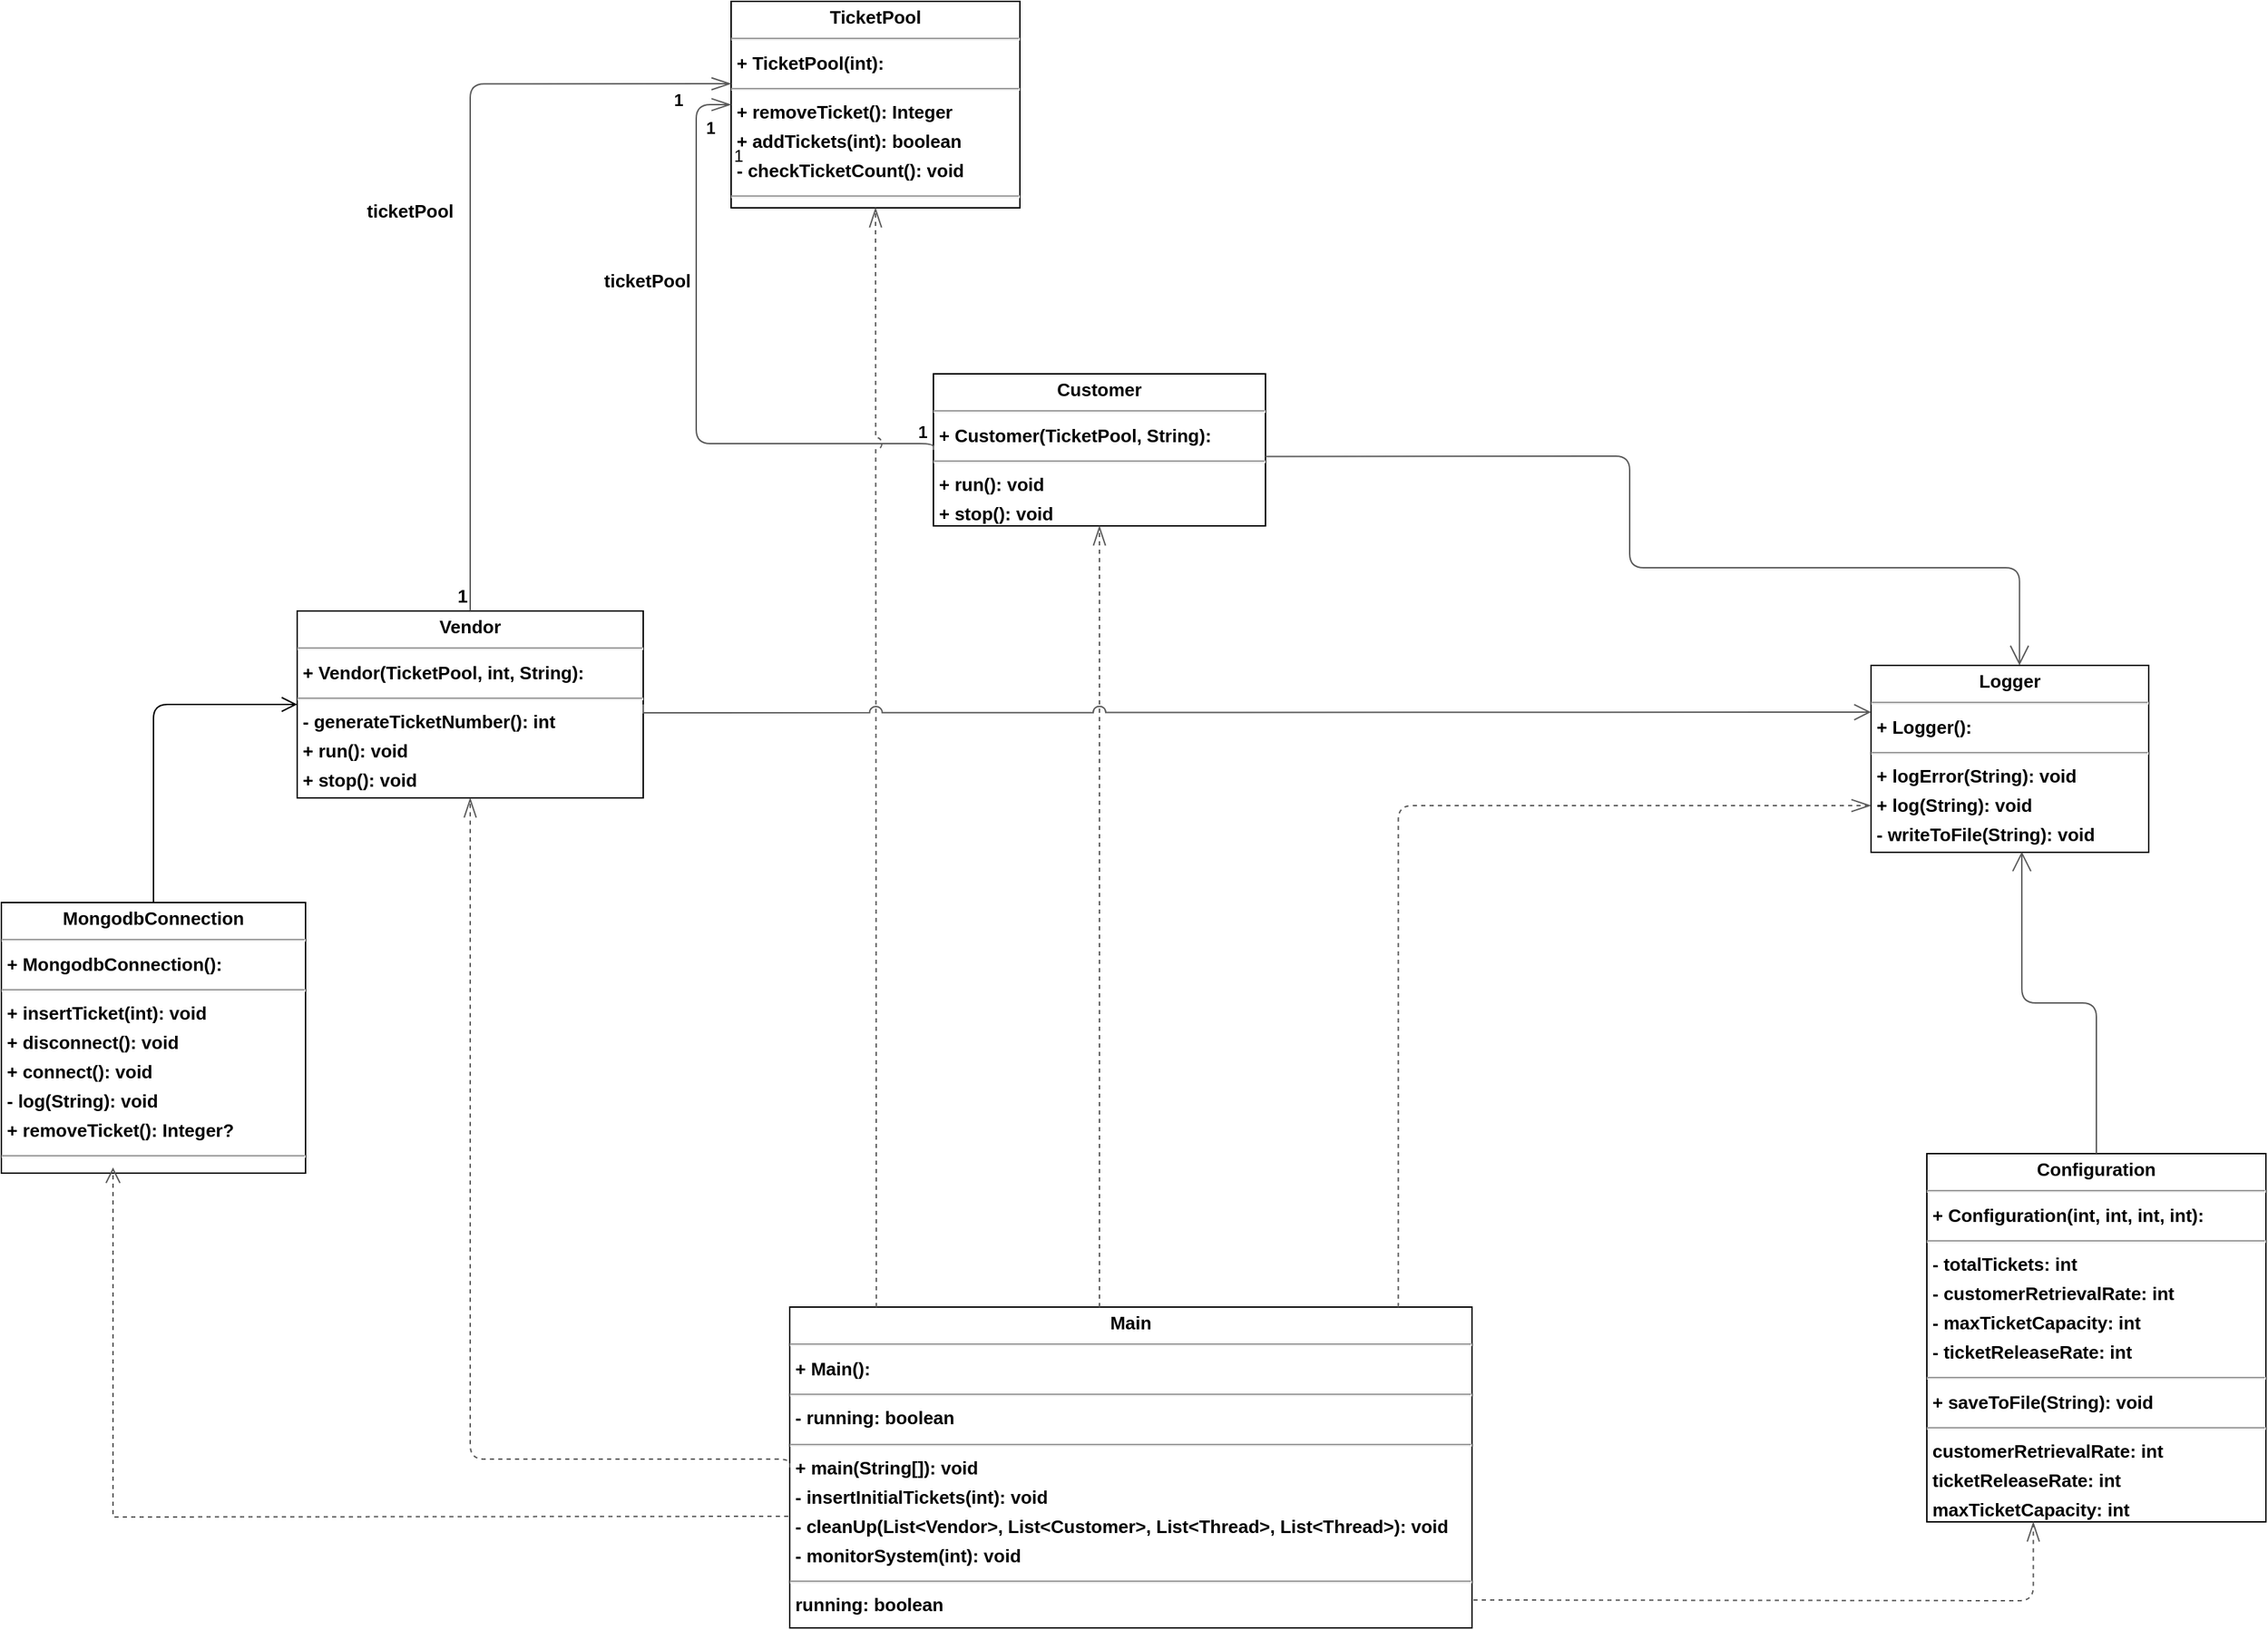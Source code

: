 <mxfile version="25.0.1">
  <diagram id="lybHFRLp2wUZlOsXpRwI" name="Page-1">
    <mxGraphModel dx="3807" dy="1825" grid="1" gridSize="10" guides="1" tooltips="1" connect="1" arrows="1" fold="1" page="0" pageScale="1" pageWidth="827" pageHeight="1169" background="none" math="0" shadow="0">
      <root>
        <mxCell id="0" />
        <mxCell id="1" parent="0" />
        <mxCell id="node4" value="&lt;p style=&quot;margin:0px;margin-top:4px;text-align:center;&quot;&gt;&lt;span&gt;Configuration&lt;/span&gt;&lt;/p&gt;&lt;hr&gt;&lt;p style=&quot;margin:0 0 0 4px;line-height:1.6;&quot;&gt;+ Configuration(int, int, int, int): &lt;/p&gt;&lt;hr&gt;&lt;p style=&quot;margin:0 0 0 4px;line-height:1.6;&quot;&gt;- totalTickets: int&lt;br&gt;- customerRetrievalRate: int&lt;br&gt;- maxTicketCapacity: int&lt;br&gt;- ticketReleaseRate: int&lt;/p&gt;&lt;hr&gt;&lt;p style=&quot;margin:0 0 0 4px;line-height:1.6;&quot;&gt;+ saveToFile(String): void&lt;/p&gt;&lt;hr&gt;&lt;p style=&quot;margin:0 0 0 4px;line-height:1.6;&quot;&gt; customerRetrievalRate: int&lt;br&gt; ticketReleaseRate: int&lt;br&gt; maxTicketCapacity: int&lt;br&gt; totalTickets: int&lt;/p&gt;" style="verticalAlign=top;align=left;overflow=fill;fontSize=13;fontFamily=Helvetica;html=1;rounded=0;shadow=0;comic=0;labelBackgroundColor=none;strokeWidth=1;fontStyle=1" parent="1" vertex="1">
          <mxGeometry x="330" y="800" width="243" height="264" as="geometry" />
        </mxCell>
        <mxCell id="node0" value="&lt;p style=&quot;margin:0px;margin-top:4px;text-align:center;&quot;&gt;&lt;span&gt;Customer&lt;/span&gt;&lt;/p&gt;&lt;hr&gt;&lt;p style=&quot;margin:0 0 0 4px;line-height:1.6;&quot;&gt;+ Customer(TicketPool, String): &lt;/p&gt;&lt;hr&gt;&lt;p style=&quot;margin:0 0 0 4px;line-height:1.6;&quot;&gt;+ run(): void&lt;br&gt;+ stop(): void&lt;/p&gt;" style="verticalAlign=top;align=left;overflow=fill;fontSize=13;fontFamily=Helvetica;html=1;rounded=0;shadow=0;comic=0;labelBackgroundColor=none;strokeWidth=1;fontStyle=1" parent="1" vertex="1">
          <mxGeometry x="-382" y="241" width="238" height="109" as="geometry" />
        </mxCell>
        <mxCell id="node6" value="&lt;p style=&quot;margin:0px;margin-top:4px;text-align:center;&quot;&gt;&lt;span&gt;Logger&lt;/span&gt;&lt;/p&gt;&lt;hr&gt;&lt;p style=&quot;margin:0 0 0 4px;line-height:1.6;&quot;&gt;+ Logger(): &lt;/p&gt;&lt;hr&gt;&lt;p style=&quot;margin:0 0 0 4px;line-height:1.6;&quot;&gt;+ logError(String): void&lt;br&gt;+ log(String): void&lt;br&gt;- writeToFile(String): void&lt;/p&gt;" style="verticalAlign=top;align=left;overflow=fill;fontSize=13;fontFamily=Helvetica;html=1;rounded=0;shadow=0;comic=0;labelBackgroundColor=none;strokeWidth=1;fontStyle=1" parent="1" vertex="1">
          <mxGeometry x="290" y="450" width="199" height="134" as="geometry" />
        </mxCell>
        <mxCell id="node2" value="&lt;p style=&quot;margin:0px;margin-top:4px;text-align:center;&quot;&gt;&lt;span&gt;Main&lt;/span&gt;&lt;/p&gt;&lt;hr&gt;&lt;p style=&quot;margin:0 0 0 4px;line-height:1.6;&quot;&gt;+ Main(): &lt;/p&gt;&lt;hr&gt;&lt;p style=&quot;margin:0 0 0 4px;line-height:1.6;&quot;&gt;- running: boolean&lt;/p&gt;&lt;hr&gt;&lt;p style=&quot;margin:0 0 0 4px;line-height:1.6;&quot;&gt;+ main(String[]): void&lt;br&gt;- insertInitialTickets(int): void&lt;br&gt;- cleanUp(List&amp;lt;Vendor&amp;gt;, List&amp;lt;Customer&amp;gt;, List&amp;lt;Thread&amp;gt;, List&amp;lt;Thread&amp;gt;): void&lt;br&gt;- monitorSystem(int): void&lt;/p&gt;&lt;hr&gt;&lt;p style=&quot;margin:0 0 0 4px;line-height:1.6;&quot;&gt; running: boolean&lt;br&gt; configuration: Configuration?&lt;/p&gt;" style="verticalAlign=top;align=left;overflow=fill;fontSize=13;fontFamily=Helvetica;html=1;rounded=0;shadow=0;comic=0;labelBackgroundColor=none;strokeWidth=1;fontStyle=1" parent="1" vertex="1">
          <mxGeometry x="-485" y="910" width="489" height="230" as="geometry" />
        </mxCell>
        <mxCell id="node1" value="&lt;p style=&quot;margin:0px;margin-top:4px;text-align:center;&quot;&gt;&lt;span&gt;MongodbConnection&lt;/span&gt;&lt;/p&gt;&lt;hr&gt;&lt;p style=&quot;margin:0 0 0 4px;line-height:1.6;&quot;&gt;+ MongodbConnection(): &lt;/p&gt;&lt;hr&gt;&lt;p style=&quot;margin:0 0 0 4px;line-height:1.6;&quot;&gt;+ insertTicket(int): void&lt;br&gt;+ disconnect(): void&lt;br&gt;+ connect(): void&lt;br&gt;- log(String): void&lt;br&gt;+ removeTicket(): Integer?&lt;/p&gt;&lt;hr&gt;&lt;p style=&quot;margin:0 0 0 4px;line-height:1.6;&quot;&gt; ticketCount: long&lt;/p&gt;" style="verticalAlign=top;align=left;overflow=fill;fontSize=13;fontFamily=Helvetica;html=1;rounded=0;shadow=0;comic=0;labelBackgroundColor=none;strokeWidth=1;fontStyle=1" parent="1" vertex="1">
          <mxGeometry x="-1050" y="620" width="218" height="194" as="geometry" />
        </mxCell>
        <mxCell id="node3" value="&lt;p style=&quot;margin:0px;margin-top:4px;text-align:center;&quot;&gt;&lt;span&gt;TicketPool&lt;/span&gt;&lt;/p&gt;&lt;hr&gt;&lt;p style=&quot;margin:0 0 0 4px;line-height:1.6;&quot;&gt;+ TicketPool(int): &lt;/p&gt;&lt;hr&gt;&lt;p style=&quot;margin:0 0 0 4px;line-height:1.6;&quot;&gt;+ removeTicket(): Integer&lt;br&gt;+ addTickets(int): boolean&lt;br&gt;- checkTicketCount(): void&lt;/p&gt;&lt;hr&gt;&lt;p style=&quot;margin:0 0 0 4px;line-height:1.6;&quot;&gt; running: boolean&lt;/p&gt;" style="verticalAlign=top;align=left;overflow=fill;fontSize=13;fontFamily=Helvetica;html=1;rounded=0;shadow=0;comic=0;labelBackgroundColor=none;strokeWidth=1;fontStyle=1" parent="1" vertex="1">
          <mxGeometry x="-527" y="-26" width="207" height="148" as="geometry" />
        </mxCell>
        <mxCell id="node5" value="&lt;p style=&quot;margin:0px;margin-top:4px;text-align:center;&quot;&gt;&lt;span&gt;Vendor&lt;/span&gt;&lt;/p&gt;&lt;hr&gt;&lt;p style=&quot;margin:0 0 0 4px;line-height:1.6;&quot;&gt;+ Vendor(TicketPool, int, String): &lt;/p&gt;&lt;hr&gt;&lt;p style=&quot;margin:0 0 0 4px;line-height:1.6;&quot;&gt;- generateTicketNumber(): int&lt;br&gt;+ run(): void&lt;br&gt;+ stop(): void&lt;/p&gt;" style="verticalAlign=top;align=left;overflow=fill;fontSize=13;fontFamily=Helvetica;html=1;rounded=0;shadow=0;comic=0;labelBackgroundColor=none;strokeWidth=1;fontStyle=1" parent="1" vertex="1">
          <mxGeometry x="-838" y="411" width="248" height="134" as="geometry" />
        </mxCell>
        <mxCell id="edge4" value="" style="html=1;rounded=1;edgeStyle=orthogonalEdgeStyle;dashed=0;startArrow=diamondThinstartSize=12;endArrow=openThin;endSize=12;strokeColor=#595959;exitX=0.000;exitY=0.500;exitDx=0;exitDy=0;entryX=0.000;entryY=0.500;entryDx=0;entryDy=0;jumpStyle=arc;fontSize=13;fontStyle=1" parent="1" source="node0" target="node3" edge="1">
          <mxGeometry width="50" height="50" relative="1" as="geometry">
            <Array as="points">
              <mxPoint x="-552" y="291" />
              <mxPoint x="-552" y="48" />
            </Array>
          </mxGeometry>
        </mxCell>
        <mxCell id="edge3" value="" style="html=1;rounded=1;edgeStyle=orthogonalEdgeStyle;dashed=1;startArrow=none;endArrow=openThin;endSize=12;strokeColor=#595959;entryX=0.314;entryY=1.000;entryDx=0;entryDy=0;fontSize=13;fontStyle=1" parent="1" target="node4" edge="1">
          <mxGeometry width="50" height="50" relative="1" as="geometry">
            <Array as="points" />
            <mxPoint x="5" y="1120" as="sourcePoint" />
          </mxGeometry>
        </mxCell>
        <mxCell id="edge0" value="" style="html=1;rounded=1;edgeStyle=orthogonalEdgeStyle;dashed=1;startArrow=none;endArrow=openThin;endSize=12;strokeColor=#595959;exitX=0.454;exitY=0.000;exitDx=0;exitDy=0;entryX=0.500;entryY=1.000;entryDx=0;entryDy=0;fontSize=13;fontStyle=1" parent="1" source="node2" target="node0" edge="1">
          <mxGeometry width="50" height="50" relative="1" as="geometry">
            <Array as="points" />
          </mxGeometry>
        </mxCell>
        <mxCell id="edge1" value="" style="html=1;rounded=1;edgeStyle=orthogonalEdgeStyle;dashed=1;startArrow=none;endArrow=openThin;endSize=12;strokeColor=#595959;exitX=0.127;exitY=0.000;exitDx=0;exitDy=0;entryX=0.500;entryY=1.000;entryDx=0;entryDy=0;jumpStyle=arc;strokeWidth=1;jumpSize=9;fontSize=13;fontStyle=1" parent="1" source="node2" target="node3" edge="1">
          <mxGeometry width="50" height="50" relative="1" as="geometry">
            <Array as="points" />
          </mxGeometry>
        </mxCell>
        <mxCell id="edge2" value="" style="html=1;rounded=1;edgeStyle=orthogonalEdgeStyle;dashed=1;startArrow=none;endArrow=openThin;endSize=12;strokeColor=#595959;exitX=0.000;exitY=0.500;exitDx=0;exitDy=0;entryX=0.500;entryY=1.000;entryDx=0;entryDy=0;fontSize=13;fontStyle=1" parent="1" source="node2" target="node5" edge="1">
          <mxGeometry width="50" height="50" relative="1" as="geometry">
            <Array as="points">
              <mxPoint x="-714" y="1019" />
            </Array>
          </mxGeometry>
        </mxCell>
        <mxCell id="edge5" value="" style="html=1;rounded=1;edgeStyle=orthogonalEdgeStyle;dashed=0;startArrow=diamondThinstartSize=12;endArrow=openThin;endSize=12;strokeColor=#595959;exitX=0.500;exitY=0.000;exitDx=0;exitDy=0;entryX=0.000;entryY=0.399;entryDx=0;entryDy=0;fontSize=13;fontStyle=1" parent="1" source="node5" target="node3" edge="1">
          <mxGeometry width="50" height="50" relative="1" as="geometry">
            <Array as="points">
              <mxPoint x="-714" y="33" />
            </Array>
          </mxGeometry>
        </mxCell>
        <mxCell id="label34" value="1" style="edgeLabel;resizable=0;html=1;align=left;verticalAlign=top;strokeColor=default;fontSize=13;fontStyle=1" parent="edge5" vertex="1" connectable="0">
          <mxGeometry x="-725" y="386" as="geometry" />
        </mxCell>
        <mxCell id="label35" value="ticketPool" style="edgeLabel;resizable=0;html=1;align=left;verticalAlign=top;strokeColor=default;fontSize=13;fontStyle=1" parent="edge5" vertex="1" connectable="0">
          <mxGeometry x="-790" y="110" as="geometry" />
        </mxCell>
        <mxCell id="GHkIXTMPvflXjvowUEeW-1" value="" style="html=1;rounded=1;edgeStyle=orthogonalEdgeStyle;dashed=1;startArrow=none;endArrow=openThin;endSize=12;strokeColor=#595959;exitX=0.892;exitY=0.006;exitDx=0;exitDy=0;entryX=0;entryY=0.75;entryDx=0;entryDy=0;exitPerimeter=0;jumpStyle=none;fontSize=13;fontStyle=1" edge="1" parent="1" target="node6">
          <mxGeometry width="50" height="50" relative="1" as="geometry">
            <Array as="points">
              <mxPoint x="-49" y="550" />
            </Array>
            <mxPoint x="-48.812" y="909.998" as="sourcePoint" />
            <mxPoint x="290" y="515.69" as="targetPoint" />
          </mxGeometry>
        </mxCell>
        <mxCell id="GHkIXTMPvflXjvowUEeW-4" value="" style="endArrow=open;html=1;rounded=1;endSize=12;edgeStyle=orthogonalEdgeStyle;endFill=0;entryX=0.5;entryY=0;entryDx=0;entryDy=0;exitX=1;exitY=0.544;exitDx=0;exitDy=0;exitPerimeter=0;strokeColor=#595959;fontSize=13;fontStyle=1" edge="1" parent="1" source="node0">
          <mxGeometry width="50" height="50" relative="1" as="geometry">
            <mxPoint x="-140" y="302" as="sourcePoint" />
            <mxPoint x="396.39" y="450" as="targetPoint" />
            <Array as="points">
              <mxPoint x="-140" y="300" />
              <mxPoint x="117" y="300" />
              <mxPoint x="117" y="380" />
              <mxPoint x="396" y="380" />
            </Array>
          </mxGeometry>
        </mxCell>
        <mxCell id="GHkIXTMPvflXjvowUEeW-5" value="" style="endArrow=open;html=1;rounded=1;edgeStyle=orthogonalEdgeStyle;endFill=0;endSize=12;strokeColor=#595959;entryX=0.543;entryY=0.996;entryDx=0;entryDy=0;entryPerimeter=0;exitX=0.5;exitY=0;exitDx=0;exitDy=0;fontSize=13;fontStyle=1" edge="1" parent="1" source="node4" target="node6">
          <mxGeometry width="50" height="50" relative="1" as="geometry">
            <mxPoint x="350" y="700" as="sourcePoint" />
            <mxPoint x="400" y="650" as="targetPoint" />
          </mxGeometry>
        </mxCell>
        <mxCell id="GHkIXTMPvflXjvowUEeW-6" value="" style="endArrow=open;html=1;rounded=0;entryX=0;entryY=0.25;entryDx=0;entryDy=0;exitX=1;exitY=0.5;exitDx=0;exitDy=0;endFill=0;strokeColor=#595959;endSize=10;targetPerimeterSpacing=0;edgeStyle=orthogonalEdgeStyle;elbow=vertical;jumpStyle=arc;jumpSize=9;fontSize=13;fontStyle=1" edge="1" parent="1" source="node5" target="node6">
          <mxGeometry width="50" height="50" relative="1" as="geometry">
            <mxPoint x="-90" y="700" as="sourcePoint" />
            <mxPoint x="-40" y="650" as="targetPoint" />
            <Array as="points">
              <mxPoint x="-590" y="484" />
              <mxPoint x="-150" y="484" />
            </Array>
          </mxGeometry>
        </mxCell>
        <mxCell id="GHkIXTMPvflXjvowUEeW-7" value="" style="endArrow=open;html=1;rounded=0;dashed=1;strokeColor=#595959;endFill=0;endSize=9;edgeStyle=orthogonalEdgeStyle;entryX=0.367;entryY=0.979;entryDx=0;entryDy=0;entryPerimeter=0;jumpStyle=arc;jumpSize=9;fontSize=13;fontStyle=1;" edge="1" parent="1" target="node1">
          <mxGeometry width="50" height="50" relative="1" as="geometry">
            <mxPoint x="-486" y="1060" as="sourcePoint" />
            <mxPoint x="250" y="300" as="targetPoint" />
          </mxGeometry>
        </mxCell>
        <mxCell id="GHkIXTMPvflXjvowUEeW-9" value="" style="endArrow=open;html=1;rounded=1;edgeStyle=orthogonalEdgeStyle;endFill=0;endSize=9;curved=0;entryX=0;entryY=0.5;entryDx=0;entryDy=0;exitX=0.5;exitY=0;exitDx=0;exitDy=0;" edge="1" parent="1" source="node1" target="node5">
          <mxGeometry width="50" height="50" relative="1" as="geometry">
            <mxPoint x="-1000" y="542" as="sourcePoint" />
            <mxPoint x="-950" y="492" as="targetPoint" />
          </mxGeometry>
        </mxCell>
        <mxCell id="GHkIXTMPvflXjvowUEeW-10" value="&lt;b&gt;1&lt;/b&gt;" style="text;html=1;align=center;verticalAlign=middle;resizable=0;points=[];autosize=1;strokeColor=none;fillColor=none;" vertex="1" parent="1">
          <mxGeometry x="-405" y="268" width="30" height="30" as="geometry" />
        </mxCell>
        <mxCell id="GHkIXTMPvflXjvowUEeW-11" value="&lt;b&gt;1&lt;/b&gt;" style="text;html=1;align=center;verticalAlign=middle;resizable=0;points=[];autosize=1;strokeColor=none;fillColor=none;" vertex="1" parent="1">
          <mxGeometry x="-557" y="50" width="30" height="30" as="geometry" />
        </mxCell>
        <mxCell id="GHkIXTMPvflXjvowUEeW-12" value="&lt;b&gt;1&lt;/b&gt;" style="text;html=1;align=center;verticalAlign=middle;resizable=0;points=[];autosize=1;strokeColor=none;fillColor=none;" vertex="1" parent="1">
          <mxGeometry x="-580" y="30" width="30" height="30" as="geometry" />
        </mxCell>
        <mxCell id="GHkIXTMPvflXjvowUEeW-13" value="1" style="text;html=1;align=center;verticalAlign=middle;resizable=0;points=[];autosize=1;strokeColor=none;fillColor=none;" vertex="1" parent="1">
          <mxGeometry x="-537" y="70" width="30" height="30" as="geometry" />
        </mxCell>
        <mxCell id="GHkIXTMPvflXjvowUEeW-14" value="ticketPool" style="edgeLabel;resizable=0;html=1;align=left;verticalAlign=top;strokeColor=default;fontSize=13;fontStyle=1" vertex="1" connectable="0" parent="1">
          <mxGeometry x="-620" y="160" as="geometry" />
        </mxCell>
      </root>
    </mxGraphModel>
  </diagram>
</mxfile>
